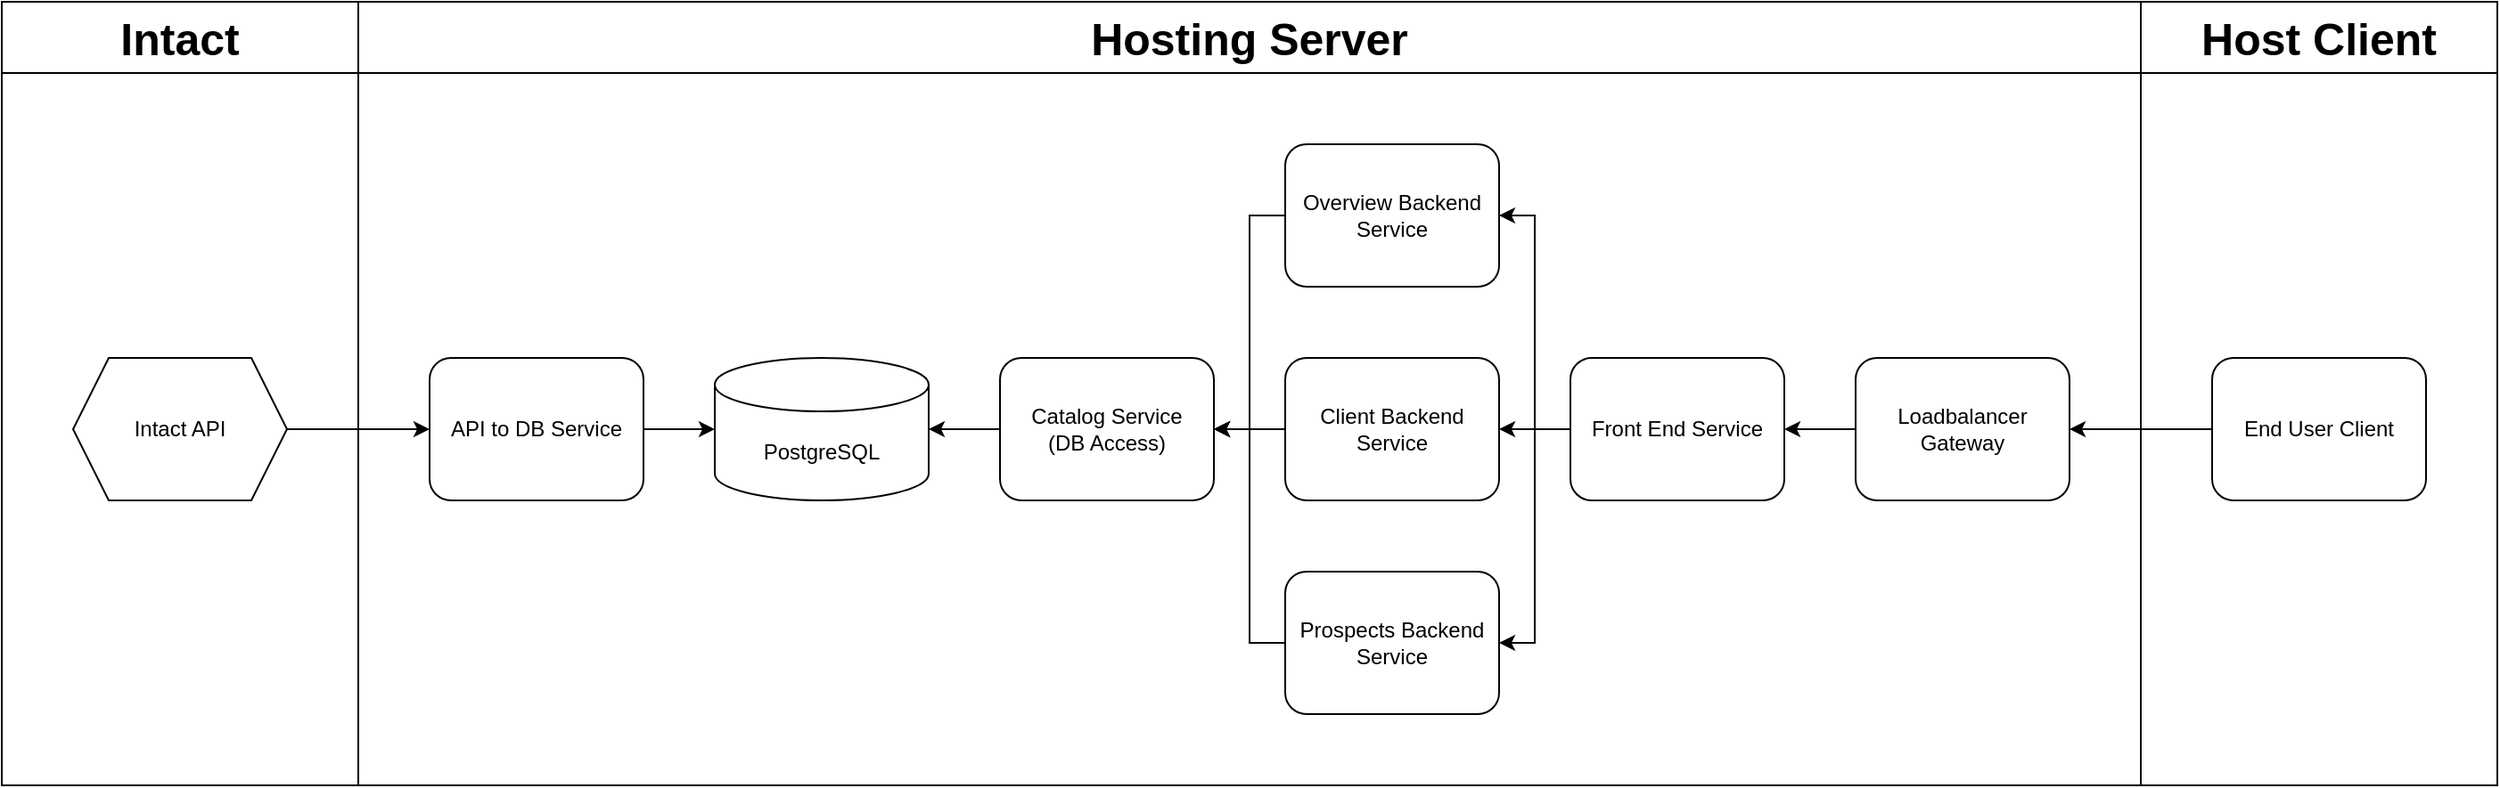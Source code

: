<mxfile version="26.0.11">
  <diagram name="Page-1" id="OAi5JnlfZE8rosgQFHix">
    <mxGraphModel dx="3218" dy="1104" grid="1" gridSize="10" guides="1" tooltips="1" connect="1" arrows="1" fold="1" page="1" pageScale="1" pageWidth="1169" pageHeight="827" math="0" shadow="0">
      <root>
        <mxCell id="0" />
        <mxCell id="1" parent="0" />
        <mxCell id="kC94TBG2oEabijI7ujuf-8" value="&lt;font style=&quot;font-size: 25px;&quot;&gt;Hosting Server&lt;/font&gt;" style="swimlane;whiteSpace=wrap;html=1;startSize=40;" vertex="1" parent="1">
          <mxGeometry x="40" y="40" width="1000" height="440" as="geometry" />
        </mxCell>
        <mxCell id="kKDFoNvPjo7TuK5ONDfq-2" value="PostgreSQL" style="shape=cylinder3;whiteSpace=wrap;html=1;boundedLbl=1;backgroundOutline=1;size=15;" parent="kC94TBG2oEabijI7ujuf-8" vertex="1">
          <mxGeometry x="200" y="200" width="120" height="80" as="geometry" />
        </mxCell>
        <mxCell id="kC94TBG2oEabijI7ujuf-22" style="edgeStyle=orthogonalEdgeStyle;rounded=0;orthogonalLoop=1;jettySize=auto;html=1;exitX=0;exitY=0.5;exitDx=0;exitDy=0;" edge="1" parent="kC94TBG2oEabijI7ujuf-8" source="kKDFoNvPjo7TuK5ONDfq-4" target="kKDFoNvPjo7TuK5ONDfq-2">
          <mxGeometry relative="1" as="geometry" />
        </mxCell>
        <mxCell id="kKDFoNvPjo7TuK5ONDfq-4" value="&lt;div&gt;Catalog Service&lt;/div&gt;&lt;div&gt;(DB Access)&lt;br&gt;&lt;/div&gt;" style="rounded=1;whiteSpace=wrap;html=1;" parent="kC94TBG2oEabijI7ujuf-8" vertex="1">
          <mxGeometry x="360" y="200" width="120" height="80" as="geometry" />
        </mxCell>
        <mxCell id="kC94TBG2oEabijI7ujuf-21" style="edgeStyle=orthogonalEdgeStyle;rounded=0;orthogonalLoop=1;jettySize=auto;html=1;exitX=0;exitY=0.5;exitDx=0;exitDy=0;entryX=1;entryY=0.5;entryDx=0;entryDy=0;" edge="1" parent="kC94TBG2oEabijI7ujuf-8" source="kKDFoNvPjo7TuK5ONDfq-6" target="kKDFoNvPjo7TuK5ONDfq-4">
          <mxGeometry relative="1" as="geometry" />
        </mxCell>
        <mxCell id="kKDFoNvPjo7TuK5ONDfq-6" value="Overview Backend Service" style="rounded=1;whiteSpace=wrap;html=1;" parent="kC94TBG2oEabijI7ujuf-8" vertex="1">
          <mxGeometry x="520" y="80" width="120" height="80" as="geometry" />
        </mxCell>
        <mxCell id="kC94TBG2oEabijI7ujuf-20" style="edgeStyle=orthogonalEdgeStyle;rounded=0;orthogonalLoop=1;jettySize=auto;html=1;exitX=0;exitY=0.5;exitDx=0;exitDy=0;" edge="1" parent="kC94TBG2oEabijI7ujuf-8" source="kKDFoNvPjo7TuK5ONDfq-7" target="kKDFoNvPjo7TuK5ONDfq-4">
          <mxGeometry relative="1" as="geometry" />
        </mxCell>
        <mxCell id="kKDFoNvPjo7TuK5ONDfq-7" value="Client Backend Service" style="rounded=1;whiteSpace=wrap;html=1;" parent="kC94TBG2oEabijI7ujuf-8" vertex="1">
          <mxGeometry x="520" y="200" width="120" height="80" as="geometry" />
        </mxCell>
        <mxCell id="kC94TBG2oEabijI7ujuf-19" style="edgeStyle=orthogonalEdgeStyle;rounded=0;orthogonalLoop=1;jettySize=auto;html=1;exitX=0;exitY=0.5;exitDx=0;exitDy=0;entryX=1;entryY=0.5;entryDx=0;entryDy=0;" edge="1" parent="kC94TBG2oEabijI7ujuf-8" source="kKDFoNvPjo7TuK5ONDfq-8" target="kKDFoNvPjo7TuK5ONDfq-4">
          <mxGeometry relative="1" as="geometry" />
        </mxCell>
        <mxCell id="kKDFoNvPjo7TuK5ONDfq-8" value="Prospects Backend Service" style="rounded=1;whiteSpace=wrap;html=1;" parent="kC94TBG2oEabijI7ujuf-8" vertex="1">
          <mxGeometry x="520" y="320" width="120" height="80" as="geometry" />
        </mxCell>
        <mxCell id="kC94TBG2oEabijI7ujuf-16" style="edgeStyle=orthogonalEdgeStyle;rounded=0;orthogonalLoop=1;jettySize=auto;html=1;exitX=0;exitY=0.5;exitDx=0;exitDy=0;entryX=1;entryY=0.5;entryDx=0;entryDy=0;" edge="1" parent="kC94TBG2oEabijI7ujuf-8" source="kKDFoNvPjo7TuK5ONDfq-12" target="kKDFoNvPjo7TuK5ONDfq-7">
          <mxGeometry relative="1" as="geometry" />
        </mxCell>
        <mxCell id="kC94TBG2oEabijI7ujuf-17" style="edgeStyle=orthogonalEdgeStyle;rounded=0;orthogonalLoop=1;jettySize=auto;html=1;exitX=0;exitY=0.5;exitDx=0;exitDy=0;entryX=1;entryY=0.5;entryDx=0;entryDy=0;" edge="1" parent="kC94TBG2oEabijI7ujuf-8" source="kKDFoNvPjo7TuK5ONDfq-12" target="kKDFoNvPjo7TuK5ONDfq-8">
          <mxGeometry relative="1" as="geometry" />
        </mxCell>
        <mxCell id="kC94TBG2oEabijI7ujuf-18" style="edgeStyle=orthogonalEdgeStyle;rounded=0;orthogonalLoop=1;jettySize=auto;html=1;exitX=0;exitY=0.5;exitDx=0;exitDy=0;entryX=1;entryY=0.5;entryDx=0;entryDy=0;" edge="1" parent="kC94TBG2oEabijI7ujuf-8" source="kKDFoNvPjo7TuK5ONDfq-12" target="kKDFoNvPjo7TuK5ONDfq-6">
          <mxGeometry relative="1" as="geometry" />
        </mxCell>
        <mxCell id="kKDFoNvPjo7TuK5ONDfq-12" value="Front End Service" style="rounded=1;whiteSpace=wrap;html=1;" parent="kC94TBG2oEabijI7ujuf-8" vertex="1">
          <mxGeometry x="680" y="200" width="120" height="80" as="geometry" />
        </mxCell>
        <mxCell id="kC94TBG2oEabijI7ujuf-15" style="edgeStyle=orthogonalEdgeStyle;rounded=0;orthogonalLoop=1;jettySize=auto;html=1;exitX=0;exitY=0.5;exitDx=0;exitDy=0;entryX=1;entryY=0.5;entryDx=0;entryDy=0;" edge="1" parent="kC94TBG2oEabijI7ujuf-8" source="kC94TBG2oEabijI7ujuf-9" target="kKDFoNvPjo7TuK5ONDfq-12">
          <mxGeometry relative="1" as="geometry" />
        </mxCell>
        <mxCell id="kC94TBG2oEabijI7ujuf-9" value="Loadbalancer Gateway" style="rounded=1;whiteSpace=wrap;html=1;" vertex="1" parent="kC94TBG2oEabijI7ujuf-8">
          <mxGeometry x="840" y="200" width="120" height="80" as="geometry" />
        </mxCell>
        <mxCell id="kKDFoNvPjo7TuK5ONDfq-1" value="API to DB Service" style="rounded=1;whiteSpace=wrap;html=1;" parent="kC94TBG2oEabijI7ujuf-8" vertex="1">
          <mxGeometry x="40" y="200" width="120" height="80" as="geometry" />
        </mxCell>
        <mxCell id="kC94TBG2oEabijI7ujuf-23" style="edgeStyle=orthogonalEdgeStyle;rounded=0;orthogonalLoop=1;jettySize=auto;html=1;exitX=1;exitY=0.5;exitDx=0;exitDy=0;entryX=0;entryY=0.5;entryDx=0;entryDy=0;entryPerimeter=0;" edge="1" parent="kC94TBG2oEabijI7ujuf-8" source="kKDFoNvPjo7TuK5ONDfq-1" target="kKDFoNvPjo7TuK5ONDfq-2">
          <mxGeometry relative="1" as="geometry" />
        </mxCell>
        <mxCell id="kC94TBG2oEabijI7ujuf-11" value="&lt;font style=&quot;font-size: 25px;&quot;&gt;Intact&lt;/font&gt;" style="swimlane;whiteSpace=wrap;html=1;startSize=40;" vertex="1" parent="1">
          <mxGeometry x="-160" y="40" width="200" height="440" as="geometry" />
        </mxCell>
        <mxCell id="kC94TBG2oEabijI7ujuf-6" value="Intact API" style="shape=hexagon;perimeter=hexagonPerimeter2;whiteSpace=wrap;html=1;fixedSize=1;" vertex="1" parent="kC94TBG2oEabijI7ujuf-11">
          <mxGeometry x="40" y="200" width="120" height="80" as="geometry" />
        </mxCell>
        <mxCell id="kC94TBG2oEabijI7ujuf-12" style="edgeStyle=orthogonalEdgeStyle;rounded=0;orthogonalLoop=1;jettySize=auto;html=1;exitX=1;exitY=0.5;exitDx=0;exitDy=0;entryX=0;entryY=0.5;entryDx=0;entryDy=0;" edge="1" parent="1" source="kC94TBG2oEabijI7ujuf-6" target="kKDFoNvPjo7TuK5ONDfq-1">
          <mxGeometry relative="1" as="geometry" />
        </mxCell>
        <mxCell id="kC94TBG2oEabijI7ujuf-13" value="&lt;font style=&quot;font-size: 25px;&quot;&gt;Host Client&lt;/font&gt;" style="swimlane;whiteSpace=wrap;html=1;startSize=40;" vertex="1" parent="1">
          <mxGeometry x="1040" y="40" width="200" height="440" as="geometry" />
        </mxCell>
        <mxCell id="kC94TBG2oEabijI7ujuf-1" value="End User Client" style="rounded=1;whiteSpace=wrap;html=1;" vertex="1" parent="kC94TBG2oEabijI7ujuf-13">
          <mxGeometry x="40" y="200" width="120" height="80" as="geometry" />
        </mxCell>
        <mxCell id="kC94TBG2oEabijI7ujuf-14" style="edgeStyle=orthogonalEdgeStyle;rounded=0;orthogonalLoop=1;jettySize=auto;html=1;exitX=0;exitY=0.5;exitDx=0;exitDy=0;entryX=1;entryY=0.5;entryDx=0;entryDy=0;" edge="1" parent="1" source="kC94TBG2oEabijI7ujuf-1" target="kC94TBG2oEabijI7ujuf-9">
          <mxGeometry relative="1" as="geometry" />
        </mxCell>
      </root>
    </mxGraphModel>
  </diagram>
</mxfile>
